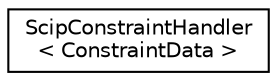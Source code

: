 digraph "Graphical Class Hierarchy"
{
 // LATEX_PDF_SIZE
  edge [fontname="Helvetica",fontsize="10",labelfontname="Helvetica",labelfontsize="10"];
  node [fontname="Helvetica",fontsize="10",shape=record];
  rankdir="LR";
  Node0 [label="ScipConstraintHandler\l\< ConstraintData \>",height=0.2,width=0.4,color="black", fillcolor="white", style="filled",URL="$classoperations__research_1_1_scip_constraint_handler.html",tooltip=" "];
}

